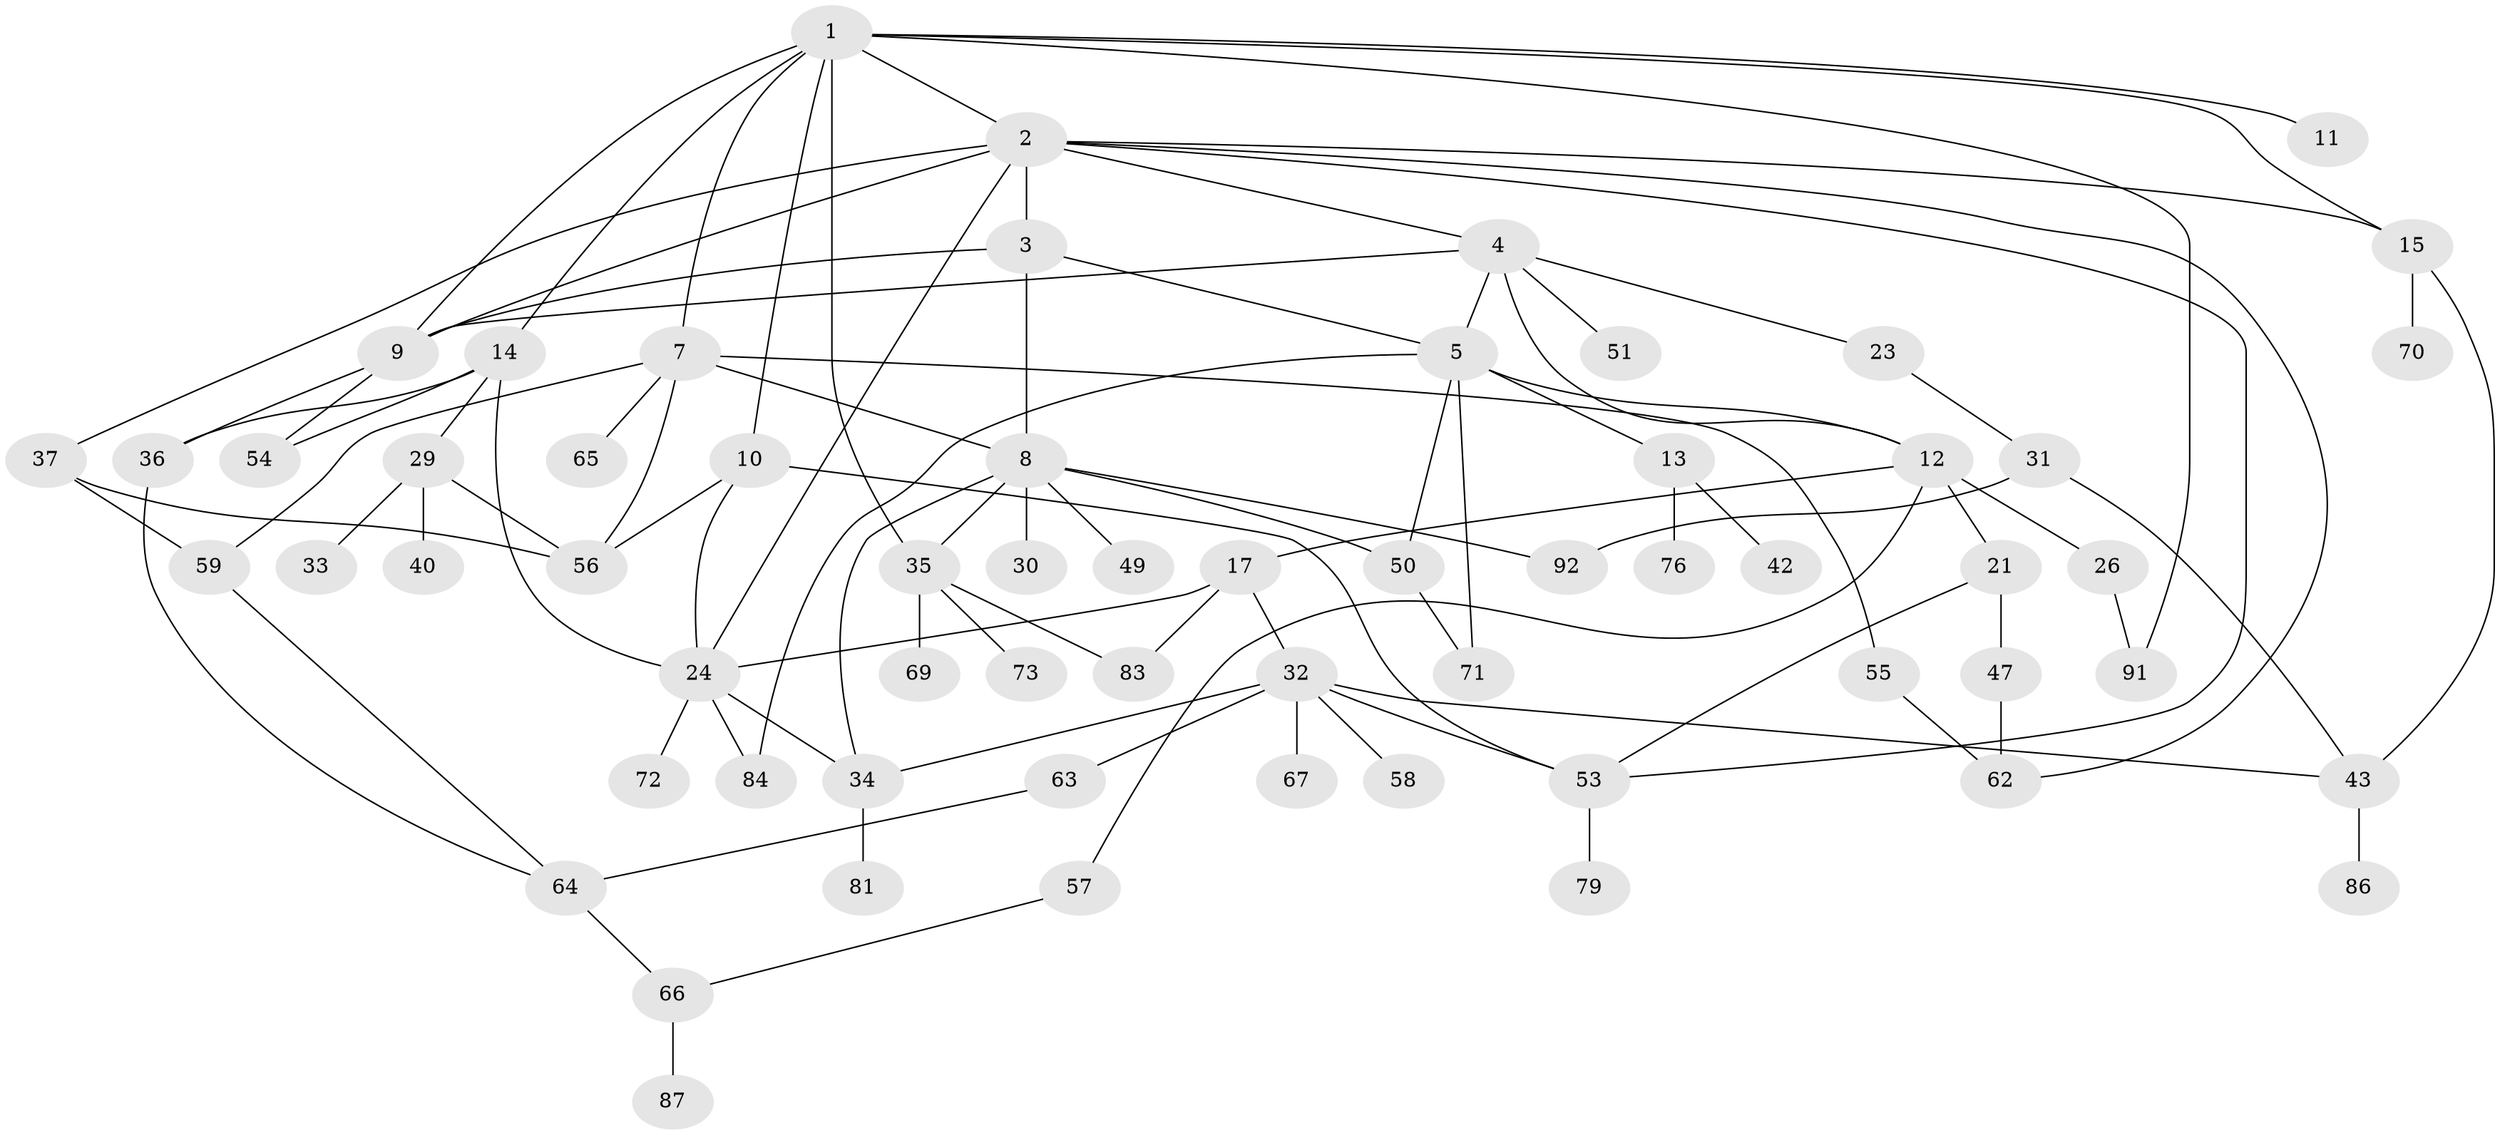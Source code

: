 // Generated by graph-tools (version 1.1) at 2025/51/02/27/25 19:51:41]
// undirected, 62 vertices, 96 edges
graph export_dot {
graph [start="1"]
  node [color=gray90,style=filled];
  1 [super="+16"];
  2 [super="+6"];
  3 [super="+90"];
  4 [super="+18"];
  5 [super="+20"];
  7 [super="+52"];
  8 [super="+25"];
  9 [super="+27"];
  10 [super="+75"];
  11 [super="+88"];
  12 [super="+22"];
  13 [super="+19"];
  14 [super="+46"];
  15 [super="+48"];
  17 [super="+74"];
  21 [super="+28"];
  23 [super="+60"];
  24 [super="+89"];
  26;
  29 [super="+38"];
  30;
  31;
  32 [super="+39"];
  33;
  34;
  35 [super="+45"];
  36;
  37 [super="+41"];
  40;
  42;
  43 [super="+44"];
  47;
  49;
  50 [super="+78"];
  51;
  53 [super="+82"];
  54 [super="+61"];
  55;
  56;
  57;
  58;
  59;
  62 [super="+77"];
  63;
  64 [super="+93"];
  65 [super="+68"];
  66 [super="+80"];
  67;
  69;
  70 [super="+85"];
  71;
  72;
  73;
  76;
  79;
  81 [super="+94"];
  83;
  84;
  86;
  87;
  91;
  92;
  1 -- 2;
  1 -- 7;
  1 -- 9;
  1 -- 10;
  1 -- 11;
  1 -- 14;
  1 -- 35;
  1 -- 91;
  1 -- 15;
  2 -- 3;
  2 -- 4;
  2 -- 37;
  2 -- 24;
  2 -- 53;
  2 -- 9;
  2 -- 15;
  2 -- 62;
  3 -- 5;
  3 -- 8;
  3 -- 9;
  4 -- 12;
  4 -- 23;
  4 -- 9;
  4 -- 51;
  4 -- 5;
  5 -- 13;
  5 -- 84;
  5 -- 12;
  5 -- 50;
  5 -- 71;
  7 -- 56;
  7 -- 59;
  7 -- 8;
  7 -- 65;
  7 -- 55;
  8 -- 30;
  8 -- 35;
  8 -- 49;
  8 -- 34;
  8 -- 92;
  8 -- 50;
  9 -- 36;
  9 -- 54;
  10 -- 53;
  10 -- 56;
  10 -- 24;
  12 -- 17;
  12 -- 21;
  12 -- 26;
  12 -- 57;
  13 -- 76;
  13 -- 42;
  14 -- 29;
  14 -- 36;
  14 -- 24;
  14 -- 54;
  15 -- 70 [weight=2];
  15 -- 43;
  17 -- 24;
  17 -- 32;
  17 -- 83;
  21 -- 53;
  21 -- 47;
  23 -- 31;
  24 -- 72;
  24 -- 34;
  24 -- 84;
  26 -- 91;
  29 -- 33;
  29 -- 40;
  29 -- 56 [weight=2];
  31 -- 43;
  31 -- 92;
  32 -- 58;
  32 -- 67 [weight=2];
  32 -- 34;
  32 -- 53;
  32 -- 43;
  32 -- 63;
  34 -- 81;
  35 -- 69;
  35 -- 83;
  35 -- 73;
  36 -- 64;
  37 -- 56;
  37 -- 59;
  43 -- 86;
  47 -- 62;
  50 -- 71;
  53 -- 79;
  55 -- 62;
  57 -- 66;
  59 -- 64;
  63 -- 64;
  64 -- 66;
  66 -- 87;
}
